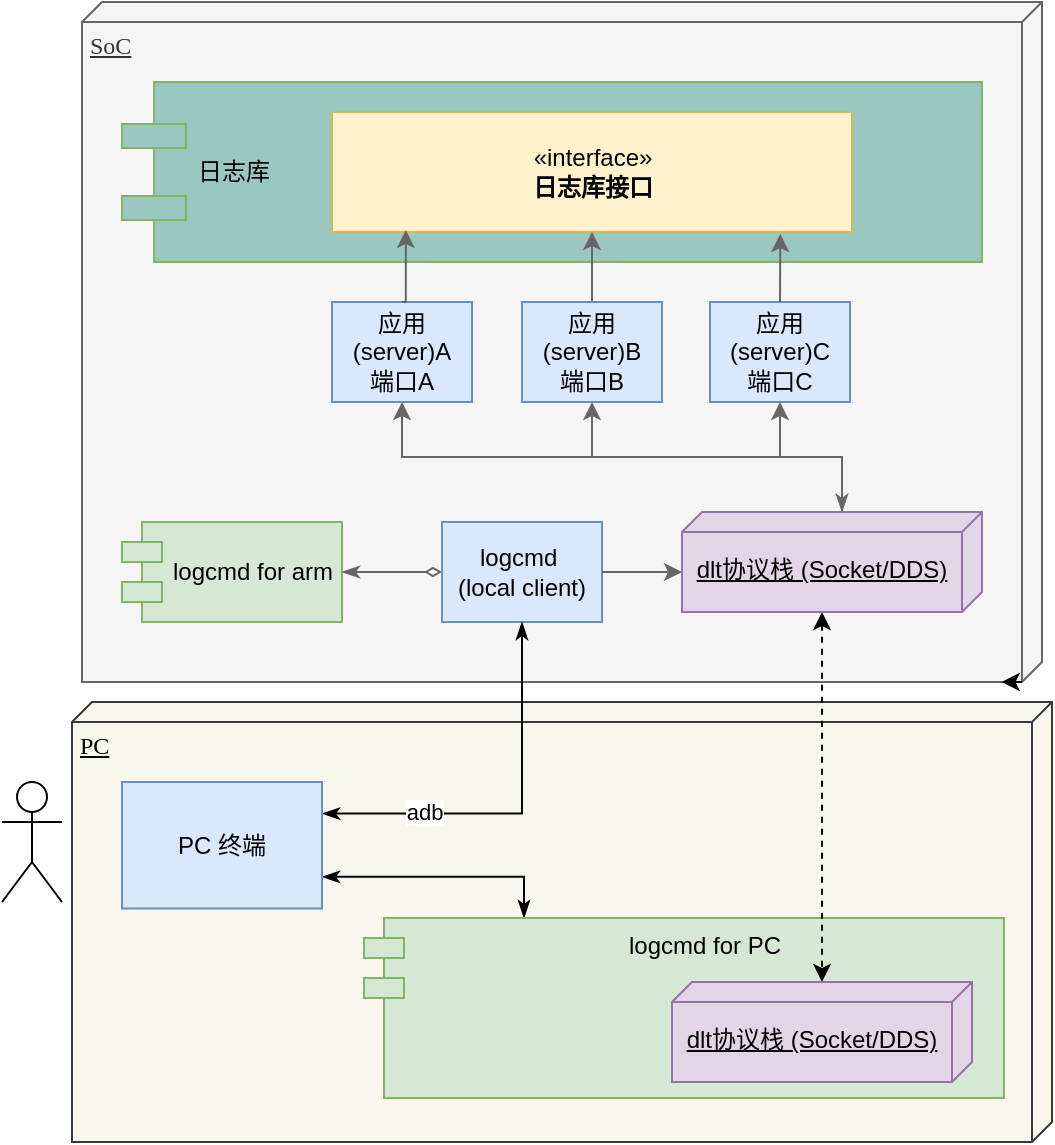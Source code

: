<mxfile version="26.0.6">
  <diagram name="Page-1" id="5f0bae14-7c28-e335-631c-24af17079c00">
    <mxGraphModel dx="1142" dy="748" grid="1" gridSize="10" guides="1" tooltips="1" connect="1" arrows="1" fold="1" page="1" pageScale="1" pageWidth="1100" pageHeight="850" background="none" math="0" shadow="0">
      <root>
        <mxCell id="0" />
        <mxCell id="1" parent="0" />
        <mxCell id="39150e848f15840c-1" value="SoC" style="verticalAlign=top;align=left;spacingTop=8;spacingLeft=2;spacingRight=12;shape=cube;size=10;direction=south;fontStyle=4;html=1;rounded=0;shadow=0;comic=0;labelBackgroundColor=none;strokeWidth=1;fontFamily=Verdana;fontSize=12;fillColor=#f5f5f5;fontColor=#333333;strokeColor=#666666;" parent="1" vertex="1">
          <mxGeometry x="260" y="50" width="480" height="340" as="geometry" />
        </mxCell>
        <mxCell id="39150e848f15840c-3" value="PC" style="verticalAlign=top;align=left;spacingTop=8;spacingLeft=2;spacingRight=12;shape=cube;size=10;direction=south;fontStyle=4;html=1;rounded=0;shadow=0;comic=0;labelBackgroundColor=none;strokeWidth=1;fontFamily=Verdana;fontSize=12;fillColor=#f9f7ed;strokeColor=#36393d;" parent="1" vertex="1">
          <mxGeometry x="255" y="400" width="490" height="220" as="geometry" />
        </mxCell>
        <mxCell id="39150e848f15840c-5" value="日志库" style="shape=component;align=left;spacingLeft=36;rounded=0;shadow=0;comic=0;labelBackgroundColor=none;strokeWidth=1;fontFamily=Helvetica;fontSize=12;html=1;fillColor=#9AC7BF;strokeColor=#82b366;" parent="1" vertex="1">
          <mxGeometry x="280" y="90" width="430" height="90" as="geometry" />
        </mxCell>
        <mxCell id="39150e848f15840c-4" value="«interface»&lt;br&gt;&lt;b&gt;日志库接口&lt;/b&gt;" style="html=1;rounded=0;shadow=0;comic=0;labelBackgroundColor=none;strokeWidth=1;fontFamily=Helvetica;fontSize=12;align=center;fillColor=#fff2cc;strokeColor=#d6b656;" parent="1" vertex="1">
          <mxGeometry x="385" y="105" width="260" height="60" as="geometry" />
        </mxCell>
        <mxCell id="Ox8djmFGP4lGGfaMFqNL-8" value="logcmd for arm" style="shape=module;align=center;spacingLeft=20;align=center;verticalAlign=middle;html=1;fontFamily=Helvetica;fillColor=#d5e8d4;strokeColor=#82b366;" parent="1" vertex="1">
          <mxGeometry x="280" y="310" width="110" height="50" as="geometry" />
        </mxCell>
        <mxCell id="gmoZkzMjBakNwVVPHtwE-18" style="edgeStyle=orthogonalEdgeStyle;rounded=0;orthogonalLoop=1;jettySize=auto;html=1;exitX=0;exitY=0.5;exitDx=0;exitDy=0;entryX=1;entryY=0.5;entryDx=0;entryDy=0;endArrow=classicThin;endFill=1;startArrow=diamondThin;startFill=0;strokeColor=#666666;" edge="1" parent="1" source="Ox8djmFGP4lGGfaMFqNL-20" target="Ox8djmFGP4lGGfaMFqNL-8">
          <mxGeometry relative="1" as="geometry" />
        </mxCell>
        <mxCell id="Ox8djmFGP4lGGfaMFqNL-20" value="logcmd&amp;nbsp;&lt;div&gt;(local client)&lt;/div&gt;" style="html=1;whiteSpace=wrap;fillColor=#dae8fc;strokeColor=#6c8ebf;fontFamily=Helvetica;" parent="1" vertex="1">
          <mxGeometry x="440" y="310" width="80" height="50" as="geometry" />
        </mxCell>
        <mxCell id="gmoZkzMjBakNwVVPHtwE-34" style="edgeStyle=orthogonalEdgeStyle;rounded=0;orthogonalLoop=1;jettySize=auto;html=1;exitX=1;exitY=0.25;exitDx=0;exitDy=0;entryX=0.5;entryY=1;entryDx=0;entryDy=0;startArrow=classicThin;startFill=1;endArrow=classicThin;endFill=1;" edge="1" parent="1" source="Ox8djmFGP4lGGfaMFqNL-29" target="Ox8djmFGP4lGGfaMFqNL-20">
          <mxGeometry relative="1" as="geometry" />
        </mxCell>
        <mxCell id="gmoZkzMjBakNwVVPHtwE-37" value="adb" style="edgeLabel;html=1;align=center;verticalAlign=middle;resizable=0;points=[];" vertex="1" connectable="0" parent="gmoZkzMjBakNwVVPHtwE-34">
          <mxGeometry x="-0.479" y="1" relative="1" as="geometry">
            <mxPoint as="offset" />
          </mxGeometry>
        </mxCell>
        <mxCell id="gmoZkzMjBakNwVVPHtwE-35" style="edgeStyle=orthogonalEdgeStyle;rounded=0;orthogonalLoop=1;jettySize=auto;html=1;exitX=1;exitY=0.75;exitDx=0;exitDy=0;entryX=0.25;entryY=0;entryDx=0;entryDy=0;endArrow=classicThin;endFill=1;startArrow=classicThin;startFill=1;" edge="1" parent="1" source="Ox8djmFGP4lGGfaMFqNL-29" target="Ox8djmFGP4lGGfaMFqNL-30">
          <mxGeometry relative="1" as="geometry" />
        </mxCell>
        <mxCell id="Ox8djmFGP4lGGfaMFqNL-29" value="PC 终端" style="html=1;whiteSpace=wrap;fillColor=#dae8fc;strokeColor=#6c8ebf;" parent="1" vertex="1">
          <mxGeometry x="280" y="440" width="100" height="63.25" as="geometry" />
        </mxCell>
        <mxCell id="Ox8djmFGP4lGGfaMFqNL-30" value="logcmd for PC" style="shape=module;align=left;spacingLeft=20;align=center;verticalAlign=top;html=1;fontFamily=Helvetica;fillColor=#d5e8d4;strokeColor=#82b366;" parent="1" vertex="1">
          <mxGeometry x="401" y="508" width="320" height="90" as="geometry" />
        </mxCell>
        <mxCell id="Ox8djmFGP4lGGfaMFqNL-6" value="应用(server)A&lt;div&gt;端口A&lt;/div&gt;" style="html=1;whiteSpace=wrap;fillColor=#dae8fc;strokeColor=#6c8ebf;" parent="1" vertex="1">
          <mxGeometry x="385" y="200" width="70" height="50" as="geometry" />
        </mxCell>
        <mxCell id="gmoZkzMjBakNwVVPHtwE-9" style="edgeStyle=orthogonalEdgeStyle;rounded=0;orthogonalLoop=1;jettySize=auto;html=1;exitX=0.5;exitY=0;exitDx=0;exitDy=0;entryX=0.5;entryY=1;entryDx=0;entryDy=0;strokeColor=#666666;" edge="1" parent="1" source="Ox8djmFGP4lGGfaMFqNL-7" target="39150e848f15840c-4">
          <mxGeometry relative="1" as="geometry" />
        </mxCell>
        <mxCell id="Ox8djmFGP4lGGfaMFqNL-7" value="应用&lt;div&gt;(server)B&lt;div&gt;端口B&lt;/div&gt;&lt;/div&gt;" style="html=1;whiteSpace=wrap;fillColor=#dae8fc;strokeColor=#6c8ebf;" parent="1" vertex="1">
          <mxGeometry x="480" y="200" width="70" height="50" as="geometry" />
        </mxCell>
        <mxCell id="Ox8djmFGP4lGGfaMFqNL-9" value="应用&lt;div&gt;(server)C&lt;div&gt;端口C&lt;/div&gt;&lt;/div&gt;" style="html=1;whiteSpace=wrap;fillColor=#dae8fc;strokeColor=#6c8ebf;" parent="1" vertex="1">
          <mxGeometry x="574" y="200" width="70" height="50" as="geometry" />
        </mxCell>
        <mxCell id="gmoZkzMjBakNwVVPHtwE-8" style="edgeStyle=orthogonalEdgeStyle;rounded=0;orthogonalLoop=1;jettySize=auto;html=1;exitX=0.5;exitY=0;exitDx=0;exitDy=0;entryX=0.142;entryY=0.983;entryDx=0;entryDy=0;entryPerimeter=0;strokeColor=#666666;" edge="1" parent="1" source="Ox8djmFGP4lGGfaMFqNL-6" target="39150e848f15840c-4">
          <mxGeometry relative="1" as="geometry" />
        </mxCell>
        <mxCell id="gmoZkzMjBakNwVVPHtwE-10" style="edgeStyle=orthogonalEdgeStyle;rounded=0;orthogonalLoop=1;jettySize=auto;html=1;exitX=0.5;exitY=0;exitDx=0;exitDy=0;entryX=0.862;entryY=1.017;entryDx=0;entryDy=0;entryPerimeter=0;strokeColor=#666666;" edge="1" parent="1" source="Ox8djmFGP4lGGfaMFqNL-9" target="39150e848f15840c-4">
          <mxGeometry relative="1" as="geometry" />
        </mxCell>
        <mxCell id="gmoZkzMjBakNwVVPHtwE-15" style="rounded=0;orthogonalLoop=1;jettySize=auto;html=1;exitX=0;exitY=0;exitDx=0;exitDy=70;exitPerimeter=0;entryX=0.5;entryY=1;entryDx=0;entryDy=0;edgeStyle=orthogonalEdgeStyle;strokeColor=#666666;" edge="1" parent="1" source="gmoZkzMjBakNwVVPHtwE-13" target="Ox8djmFGP4lGGfaMFqNL-6">
          <mxGeometry relative="1" as="geometry" />
        </mxCell>
        <mxCell id="gmoZkzMjBakNwVVPHtwE-16" style="edgeStyle=orthogonalEdgeStyle;rounded=0;orthogonalLoop=1;jettySize=auto;html=1;exitX=0;exitY=0;exitDx=0;exitDy=70;exitPerimeter=0;entryX=0.5;entryY=1;entryDx=0;entryDy=0;strokeColor=#666666;" edge="1" parent="1" source="gmoZkzMjBakNwVVPHtwE-13" target="Ox8djmFGP4lGGfaMFqNL-7">
          <mxGeometry relative="1" as="geometry" />
        </mxCell>
        <mxCell id="gmoZkzMjBakNwVVPHtwE-17" style="edgeStyle=orthogonalEdgeStyle;rounded=0;orthogonalLoop=1;jettySize=auto;html=1;exitX=0;exitY=0;exitDx=0;exitDy=70;exitPerimeter=0;entryX=0.5;entryY=1;entryDx=0;entryDy=0;startArrow=classicThin;startFill=1;strokeColor=#666666;" edge="1" parent="1" source="gmoZkzMjBakNwVVPHtwE-13" target="Ox8djmFGP4lGGfaMFqNL-9">
          <mxGeometry relative="1" as="geometry" />
        </mxCell>
        <mxCell id="gmoZkzMjBakNwVVPHtwE-36" style="edgeStyle=orthogonalEdgeStyle;rounded=0;orthogonalLoop=1;jettySize=auto;html=1;exitX=0;exitY=0;exitDx=50;exitDy=80;exitPerimeter=0;startArrow=classic;startFill=1;endArrow=classic;endFill=1;dashed=1;" edge="1" parent="1" source="gmoZkzMjBakNwVVPHtwE-13" target="gmoZkzMjBakNwVVPHtwE-33">
          <mxGeometry relative="1" as="geometry" />
        </mxCell>
        <mxCell id="gmoZkzMjBakNwVVPHtwE-13" value="dlt协议栈 (Socket/DDS)" style="verticalAlign=middle;align=center;spacingTop=8;spacingLeft=2;spacingRight=12;shape=cube;size=10;direction=south;fontStyle=4;html=1;whiteSpace=wrap;fillColor=#e1d5e7;strokeColor=#9673a6;" vertex="1" parent="1">
          <mxGeometry x="560" y="305" width="150" height="50" as="geometry" />
        </mxCell>
        <mxCell id="gmoZkzMjBakNwVVPHtwE-14" style="edgeStyle=orthogonalEdgeStyle;rounded=0;orthogonalLoop=1;jettySize=auto;html=1;exitX=0;exitY=0;exitDx=340;exitDy=10;exitPerimeter=0;entryX=1;entryY=0.042;entryDx=0;entryDy=0;entryPerimeter=0;" edge="1" parent="1" source="39150e848f15840c-1" target="39150e848f15840c-1">
          <mxGeometry relative="1" as="geometry" />
        </mxCell>
        <mxCell id="gmoZkzMjBakNwVVPHtwE-19" style="edgeStyle=orthogonalEdgeStyle;rounded=0;orthogonalLoop=1;jettySize=auto;html=1;exitX=1;exitY=0.5;exitDx=0;exitDy=0;entryX=0;entryY=0;entryDx=30;entryDy=150;entryPerimeter=0;strokeColor=#666666;" edge="1" parent="1" source="Ox8djmFGP4lGGfaMFqNL-20" target="gmoZkzMjBakNwVVPHtwE-13">
          <mxGeometry relative="1" as="geometry" />
        </mxCell>
        <mxCell id="gmoZkzMjBakNwVVPHtwE-33" value="dlt协议栈 (Socket/DDS)" style="verticalAlign=middle;align=center;spacingTop=8;spacingLeft=2;spacingRight=12;shape=cube;size=10;direction=south;fontStyle=4;html=1;whiteSpace=wrap;fillColor=#e1d5e7;strokeColor=#9673a6;" vertex="1" parent="1">
          <mxGeometry x="555" y="540" width="150" height="50" as="geometry" />
        </mxCell>
        <mxCell id="gmoZkzMjBakNwVVPHtwE-38" value="Actor" style="shape=umlActor;verticalLabelPosition=bottom;verticalAlign=top;html=1;fontColor=none;noLabel=1;" vertex="1" parent="1">
          <mxGeometry x="220" y="440" width="30" height="60" as="geometry" />
        </mxCell>
      </root>
    </mxGraphModel>
  </diagram>
</mxfile>
